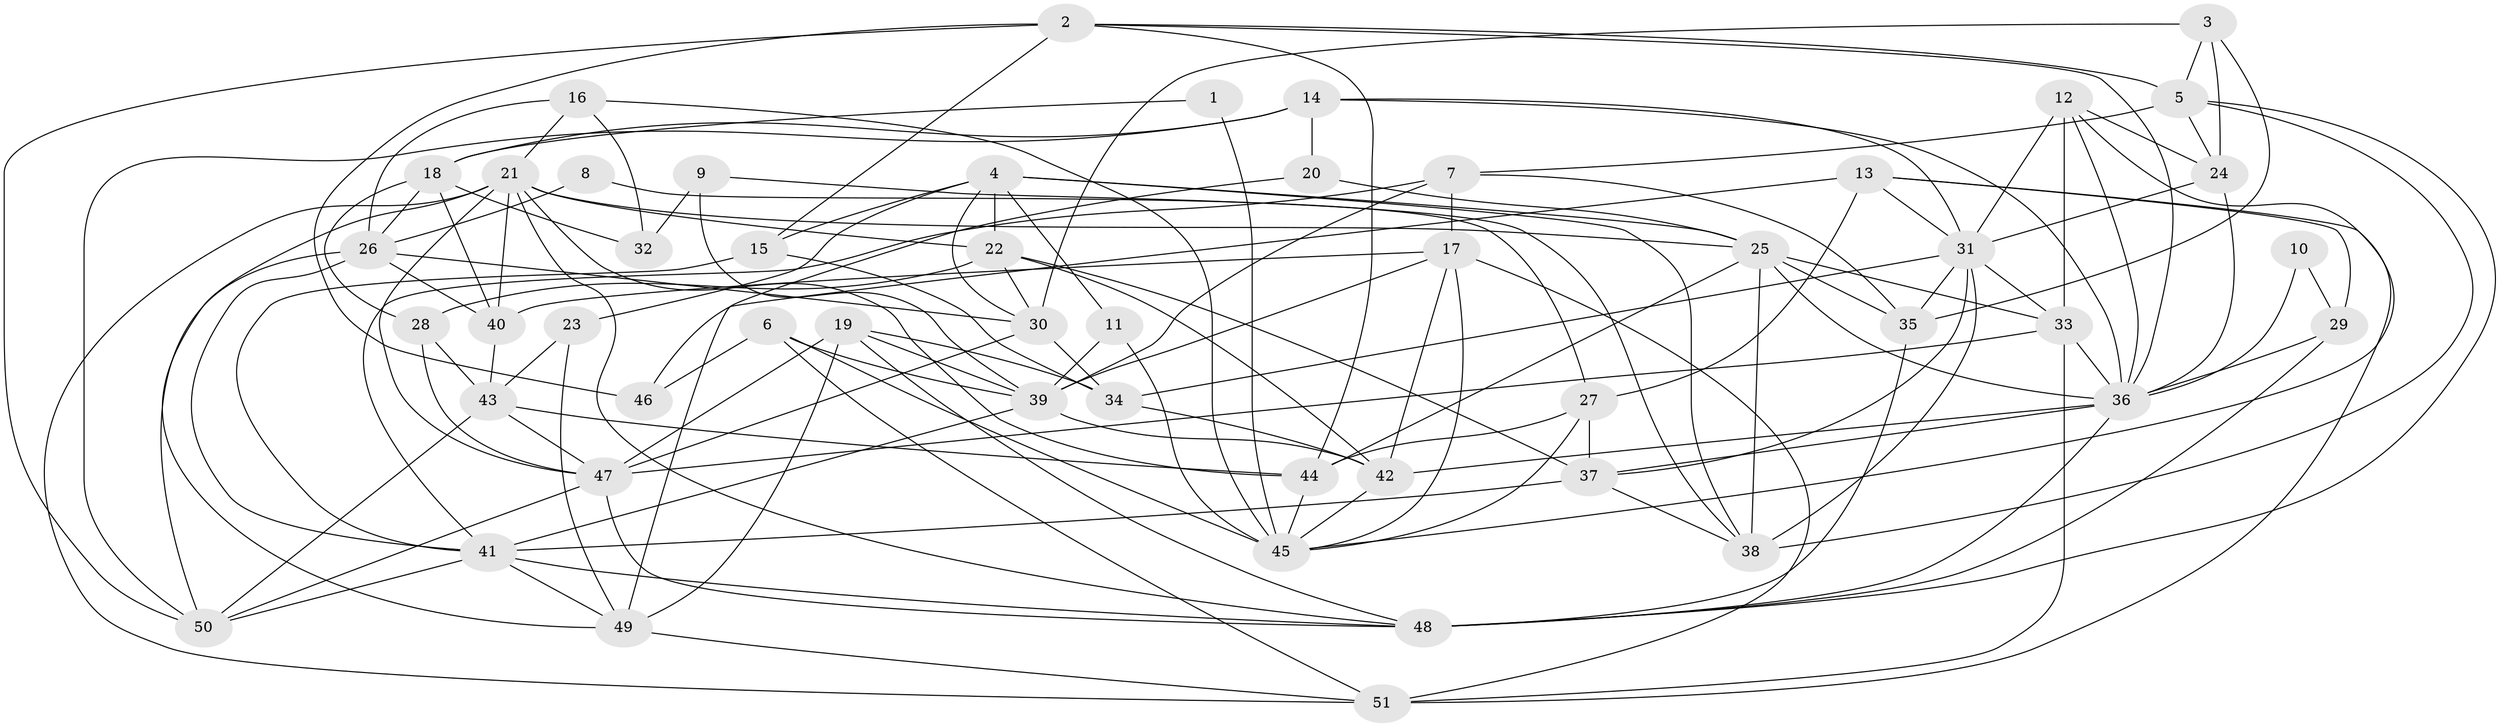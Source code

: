// original degree distribution, {3: 0.25742574257425743, 2: 0.1188118811881188, 6: 0.07920792079207921, 4: 0.3069306930693069, 5: 0.18811881188118812, 7: 0.04950495049504951}
// Generated by graph-tools (version 1.1) at 2025/50/03/09/25 03:50:01]
// undirected, 51 vertices, 140 edges
graph export_dot {
graph [start="1"]
  node [color=gray90,style=filled];
  1;
  2;
  3;
  4;
  5;
  6;
  7;
  8;
  9;
  10;
  11;
  12;
  13;
  14;
  15;
  16;
  17;
  18;
  19;
  20;
  21;
  22;
  23;
  24;
  25;
  26;
  27;
  28;
  29;
  30;
  31;
  32;
  33;
  34;
  35;
  36;
  37;
  38;
  39;
  40;
  41;
  42;
  43;
  44;
  45;
  46;
  47;
  48;
  49;
  50;
  51;
  1 -- 18 [weight=1.0];
  1 -- 45 [weight=1.0];
  2 -- 5 [weight=1.0];
  2 -- 15 [weight=1.0];
  2 -- 36 [weight=1.0];
  2 -- 44 [weight=1.0];
  2 -- 46 [weight=1.0];
  2 -- 50 [weight=1.0];
  3 -- 5 [weight=1.0];
  3 -- 24 [weight=1.0];
  3 -- 30 [weight=1.0];
  3 -- 35 [weight=1.0];
  4 -- 11 [weight=1.0];
  4 -- 15 [weight=1.0];
  4 -- 22 [weight=1.0];
  4 -- 23 [weight=1.0];
  4 -- 25 [weight=1.0];
  4 -- 30 [weight=1.0];
  4 -- 38 [weight=1.0];
  5 -- 7 [weight=1.0];
  5 -- 24 [weight=1.0];
  5 -- 38 [weight=1.0];
  5 -- 48 [weight=1.0];
  6 -- 39 [weight=1.0];
  6 -- 45 [weight=1.0];
  6 -- 46 [weight=1.0];
  6 -- 51 [weight=1.0];
  7 -- 17 [weight=1.0];
  7 -- 35 [weight=1.0];
  7 -- 39 [weight=1.0];
  7 -- 41 [weight=1.0];
  8 -- 26 [weight=1.0];
  8 -- 27 [weight=1.0];
  9 -- 32 [weight=1.0];
  9 -- 38 [weight=1.0];
  9 -- 39 [weight=1.0];
  10 -- 29 [weight=1.0];
  10 -- 36 [weight=1.0];
  11 -- 39 [weight=1.0];
  11 -- 45 [weight=2.0];
  12 -- 24 [weight=1.0];
  12 -- 31 [weight=1.0];
  12 -- 33 [weight=1.0];
  12 -- 36 [weight=1.0];
  12 -- 45 [weight=1.0];
  13 -- 27 [weight=1.0];
  13 -- 29 [weight=1.0];
  13 -- 31 [weight=1.0];
  13 -- 46 [weight=1.0];
  13 -- 51 [weight=1.0];
  14 -- 18 [weight=1.0];
  14 -- 20 [weight=1.0];
  14 -- 31 [weight=1.0];
  14 -- 36 [weight=1.0];
  14 -- 50 [weight=1.0];
  15 -- 34 [weight=1.0];
  15 -- 41 [weight=1.0];
  16 -- 21 [weight=1.0];
  16 -- 26 [weight=1.0];
  16 -- 32 [weight=1.0];
  16 -- 45 [weight=1.0];
  17 -- 39 [weight=1.0];
  17 -- 40 [weight=1.0];
  17 -- 42 [weight=1.0];
  17 -- 45 [weight=1.0];
  17 -- 51 [weight=1.0];
  18 -- 26 [weight=3.0];
  18 -- 28 [weight=1.0];
  18 -- 32 [weight=1.0];
  18 -- 40 [weight=1.0];
  19 -- 34 [weight=1.0];
  19 -- 39 [weight=1.0];
  19 -- 47 [weight=1.0];
  19 -- 48 [weight=1.0];
  19 -- 49 [weight=1.0];
  20 -- 25 [weight=1.0];
  20 -- 49 [weight=1.0];
  21 -- 22 [weight=1.0];
  21 -- 25 [weight=1.0];
  21 -- 40 [weight=1.0];
  21 -- 44 [weight=1.0];
  21 -- 47 [weight=1.0];
  21 -- 48 [weight=1.0];
  21 -- 49 [weight=1.0];
  21 -- 51 [weight=1.0];
  22 -- 28 [weight=1.0];
  22 -- 30 [weight=1.0];
  22 -- 37 [weight=1.0];
  22 -- 42 [weight=1.0];
  23 -- 43 [weight=1.0];
  23 -- 49 [weight=1.0];
  24 -- 31 [weight=1.0];
  24 -- 36 [weight=1.0];
  25 -- 33 [weight=1.0];
  25 -- 35 [weight=1.0];
  25 -- 36 [weight=1.0];
  25 -- 38 [weight=1.0];
  25 -- 44 [weight=1.0];
  26 -- 30 [weight=1.0];
  26 -- 40 [weight=1.0];
  26 -- 41 [weight=1.0];
  26 -- 50 [weight=1.0];
  27 -- 37 [weight=1.0];
  27 -- 44 [weight=1.0];
  27 -- 45 [weight=1.0];
  28 -- 43 [weight=1.0];
  28 -- 47 [weight=1.0];
  29 -- 36 [weight=1.0];
  29 -- 48 [weight=1.0];
  30 -- 34 [weight=1.0];
  30 -- 47 [weight=1.0];
  31 -- 33 [weight=1.0];
  31 -- 34 [weight=1.0];
  31 -- 35 [weight=1.0];
  31 -- 37 [weight=1.0];
  31 -- 38 [weight=1.0];
  33 -- 36 [weight=1.0];
  33 -- 47 [weight=1.0];
  33 -- 51 [weight=1.0];
  34 -- 42 [weight=1.0];
  35 -- 48 [weight=1.0];
  36 -- 37 [weight=1.0];
  36 -- 42 [weight=2.0];
  36 -- 48 [weight=1.0];
  37 -- 38 [weight=1.0];
  37 -- 41 [weight=1.0];
  39 -- 41 [weight=2.0];
  39 -- 42 [weight=1.0];
  40 -- 43 [weight=1.0];
  41 -- 48 [weight=1.0];
  41 -- 49 [weight=1.0];
  41 -- 50 [weight=1.0];
  42 -- 45 [weight=1.0];
  43 -- 44 [weight=1.0];
  43 -- 47 [weight=1.0];
  43 -- 50 [weight=1.0];
  44 -- 45 [weight=1.0];
  47 -- 48 [weight=1.0];
  47 -- 50 [weight=1.0];
  49 -- 51 [weight=1.0];
}
